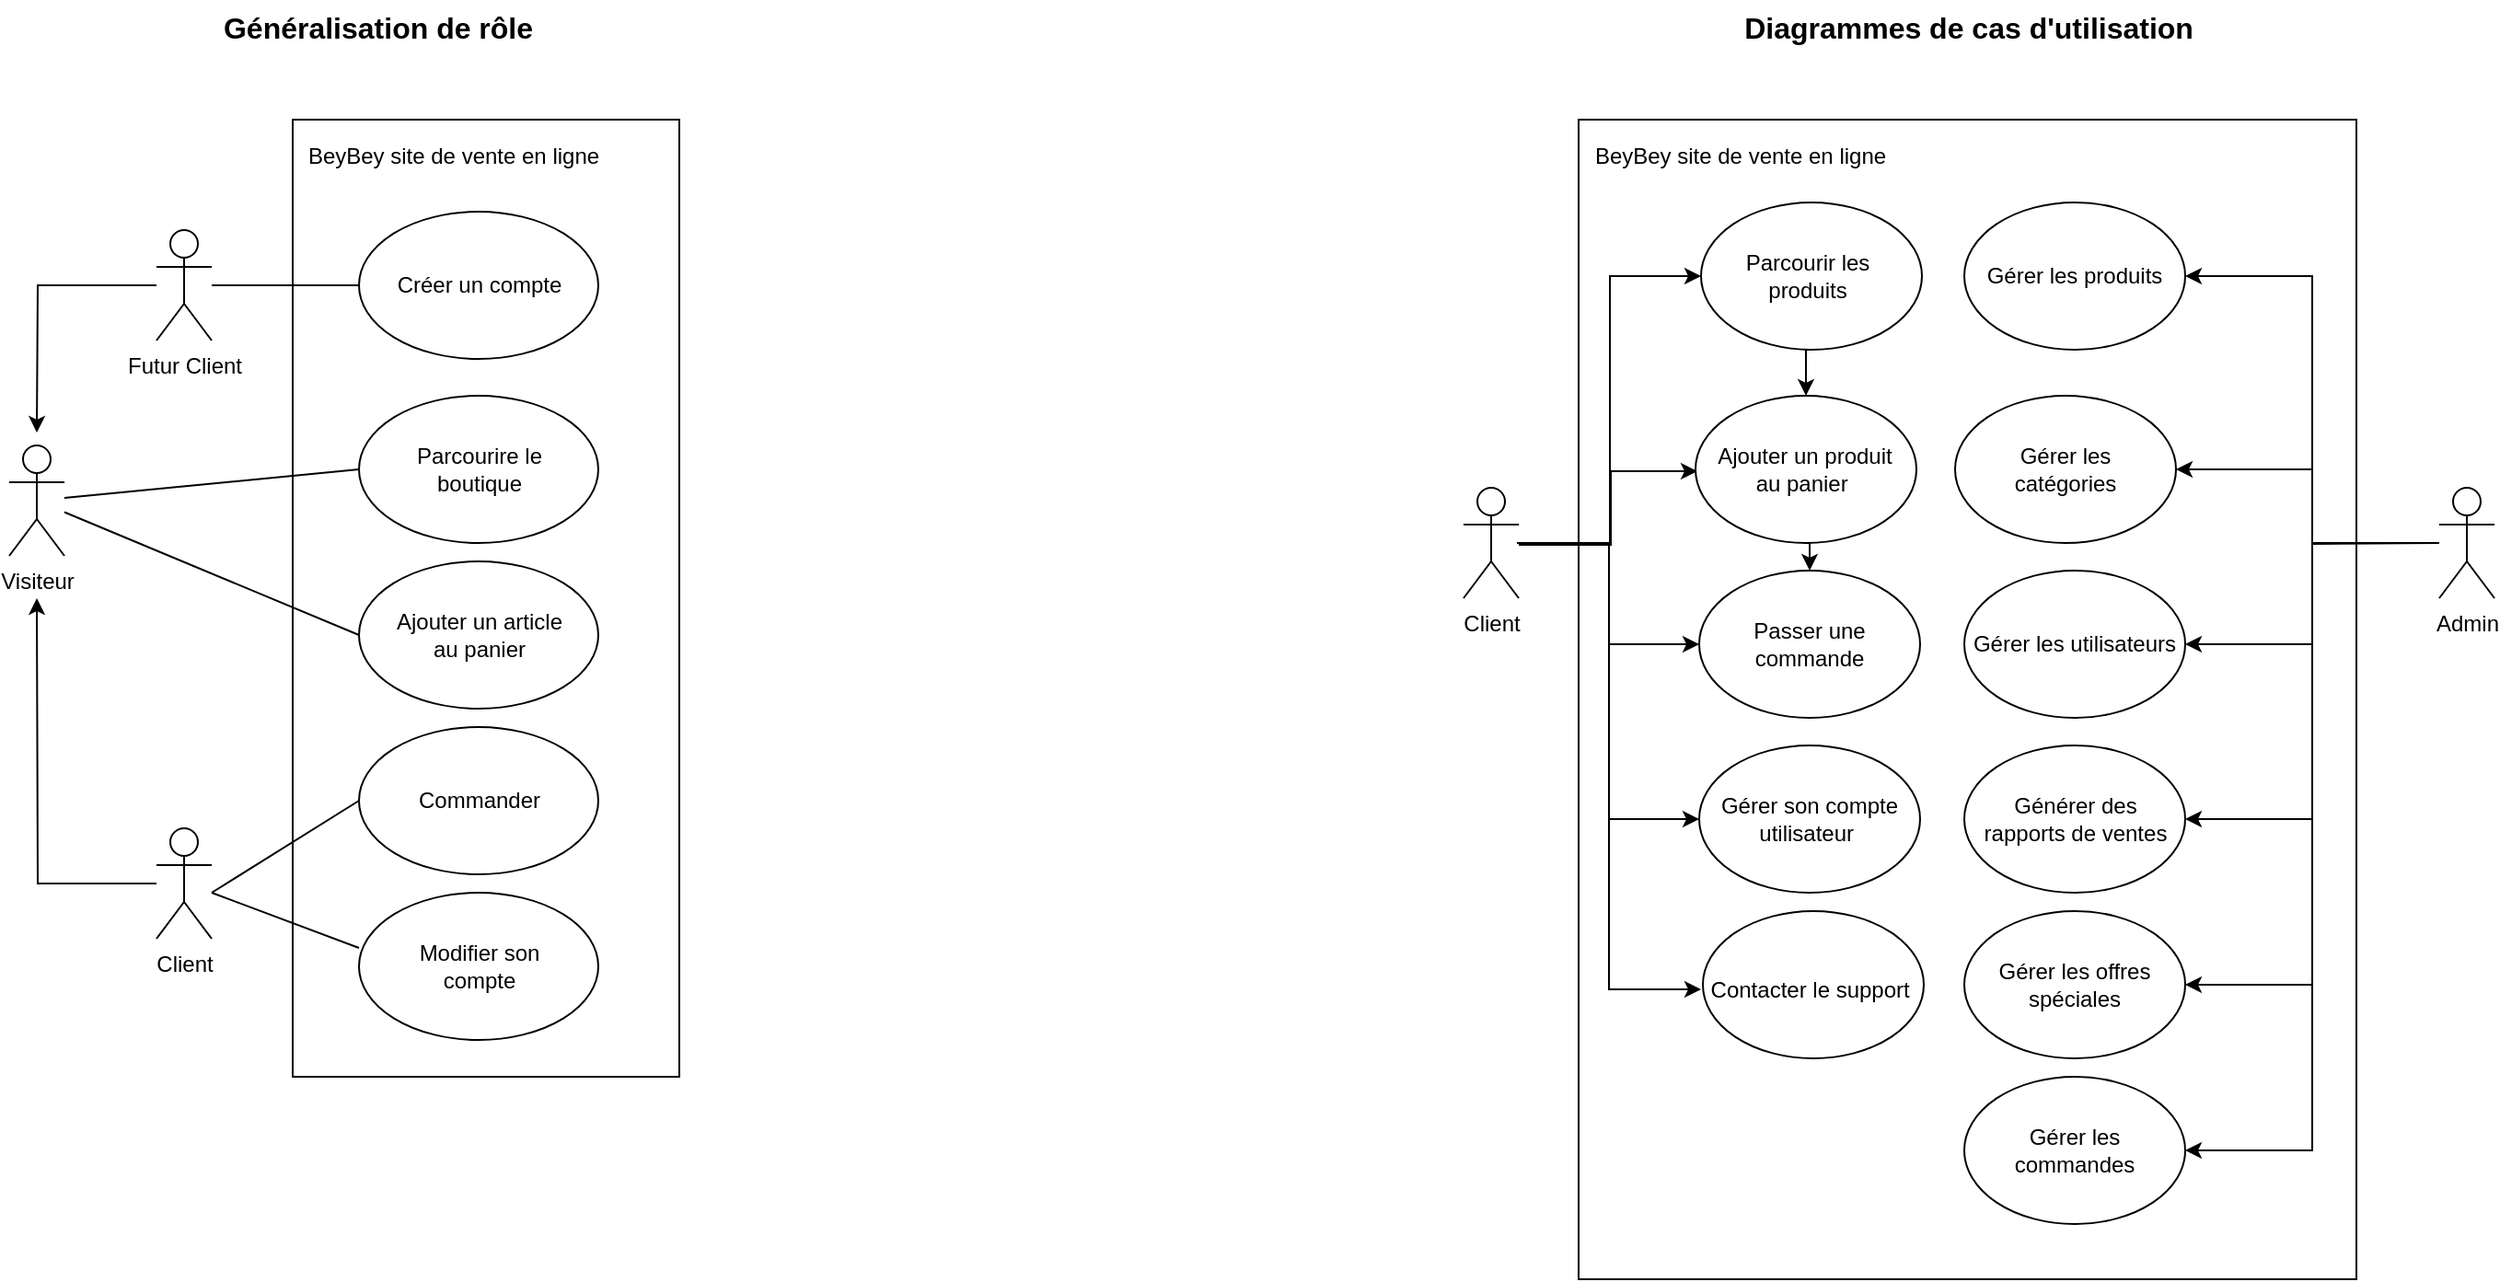 <mxfile version="26.0.11">
  <diagram name="Page-1" id="xBXDCcP3glut8FA6asXu">
    <mxGraphModel dx="1687" dy="868" grid="1" gridSize="10" guides="1" tooltips="1" connect="1" arrows="1" fold="1" page="1" pageScale="1" pageWidth="827" pageHeight="1169" math="0" shadow="0">
      <root>
        <mxCell id="0" />
        <mxCell id="1" parent="0" />
        <mxCell id="5I71og-eEB45eZ9uHMb0-36" value="" style="edgeStyle=orthogonalEdgeStyle;rounded=0;orthogonalLoop=1;jettySize=auto;html=1;" edge="1" parent="1" source="5I71og-eEB45eZ9uHMb0-1">
          <mxGeometry relative="1" as="geometry">
            <mxPoint x="165" y="385" as="targetPoint" />
          </mxGeometry>
        </mxCell>
        <mxCell id="5I71og-eEB45eZ9uHMb0-1" value="Futur&amp;nbsp;&lt;span style=&quot;background-color: transparent; color: light-dark(rgb(0, 0, 0), rgb(255, 255, 255));&quot;&gt;Client&lt;/span&gt;" style="shape=umlActor;verticalLabelPosition=bottom;verticalAlign=top;html=1;outlineConnect=0;" vertex="1" parent="1">
          <mxGeometry x="230" y="275" width="30" height="60" as="geometry" />
        </mxCell>
        <mxCell id="5I71og-eEB45eZ9uHMb0-140" style="edgeStyle=orthogonalEdgeStyle;rounded=0;orthogonalLoop=1;jettySize=auto;html=1;entryX=1;entryY=0.5;entryDx=0;entryDy=0;" edge="1" parent="1" source="5I71og-eEB45eZ9uHMb0-2" target="5I71og-eEB45eZ9uHMb0-102">
          <mxGeometry relative="1" as="geometry" />
        </mxCell>
        <mxCell id="5I71og-eEB45eZ9uHMb0-141" style="edgeStyle=orthogonalEdgeStyle;rounded=0;orthogonalLoop=1;jettySize=auto;html=1;" edge="1" parent="1" target="5I71og-eEB45eZ9uHMb0-104">
          <mxGeometry relative="1" as="geometry">
            <mxPoint x="1470" y="445" as="sourcePoint" />
            <mxPoint x="1330" y="405" as="targetPoint" />
            <Array as="points">
              <mxPoint x="1401" y="445" />
              <mxPoint x="1401" y="405" />
            </Array>
          </mxGeometry>
        </mxCell>
        <mxCell id="5I71og-eEB45eZ9uHMb0-142" style="edgeStyle=orthogonalEdgeStyle;rounded=0;orthogonalLoop=1;jettySize=auto;html=1;" edge="1" parent="1" source="5I71og-eEB45eZ9uHMb0-2" target="5I71og-eEB45eZ9uHMb0-106">
          <mxGeometry relative="1" as="geometry" />
        </mxCell>
        <mxCell id="5I71og-eEB45eZ9uHMb0-143" style="edgeStyle=orthogonalEdgeStyle;rounded=0;orthogonalLoop=1;jettySize=auto;html=1;entryX=1;entryY=0.5;entryDx=0;entryDy=0;" edge="1" parent="1" target="5I71og-eEB45eZ9uHMb0-108">
          <mxGeometry relative="1" as="geometry">
            <mxPoint x="1470" y="445" as="sourcePoint" />
          </mxGeometry>
        </mxCell>
        <mxCell id="5I71og-eEB45eZ9uHMb0-157" style="edgeStyle=orthogonalEdgeStyle;rounded=0;orthogonalLoop=1;jettySize=auto;html=1;entryX=1;entryY=0.5;entryDx=0;entryDy=0;" edge="1" parent="1" source="5I71og-eEB45eZ9uHMb0-2" target="5I71og-eEB45eZ9uHMb0-153">
          <mxGeometry relative="1" as="geometry" />
        </mxCell>
        <mxCell id="5I71og-eEB45eZ9uHMb0-159" style="edgeStyle=orthogonalEdgeStyle;rounded=0;orthogonalLoop=1;jettySize=auto;html=1;entryX=1;entryY=0.5;entryDx=0;entryDy=0;" edge="1" parent="1" source="5I71og-eEB45eZ9uHMb0-2" target="5I71og-eEB45eZ9uHMb0-155">
          <mxGeometry relative="1" as="geometry" />
        </mxCell>
        <mxCell id="5I71og-eEB45eZ9uHMb0-2" value="Admin" style="shape=umlActor;verticalLabelPosition=bottom;verticalAlign=top;html=1;outlineConnect=0;" vertex="1" parent="1">
          <mxGeometry x="1470" y="415" width="30" height="60" as="geometry" />
        </mxCell>
        <mxCell id="5I71og-eEB45eZ9uHMb0-19" value="" style="ellipse;whiteSpace=wrap;html=1;" vertex="1" parent="1">
          <mxGeometry x="1070" y="645" width="120" height="80" as="geometry" />
        </mxCell>
        <mxCell id="5I71og-eEB45eZ9uHMb0-20" value="Contacter le support&amp;nbsp;" style="text;html=1;align=center;verticalAlign=middle;whiteSpace=wrap;rounded=0;" vertex="1" parent="1">
          <mxGeometry x="1070" y="670" width="120" height="35" as="geometry" />
        </mxCell>
        <mxCell id="5I71og-eEB45eZ9uHMb0-22" value="BeyBey site de vente en ligne" style="text;html=1;align=center;verticalAlign=middle;whiteSpace=wrap;rounded=0;" vertex="1" parent="1">
          <mxGeometry x="300" y="220" width="183" height="30" as="geometry" />
        </mxCell>
        <mxCell id="5I71og-eEB45eZ9uHMb0-25" value="&lt;div&gt;&lt;br&gt;&lt;/div&gt;" style="ellipse;whiteSpace=wrap;html=1;verticalAlign=top;" vertex="1" parent="1">
          <mxGeometry x="340" y="265" width="130" height="80" as="geometry" />
        </mxCell>
        <mxCell id="5I71og-eEB45eZ9uHMb0-49" value="" style="edgeStyle=orthogonalEdgeStyle;rounded=0;orthogonalLoop=1;jettySize=auto;html=1;" edge="1" parent="1" source="5I71og-eEB45eZ9uHMb0-31">
          <mxGeometry relative="1" as="geometry">
            <mxPoint x="165" y="475" as="targetPoint" />
          </mxGeometry>
        </mxCell>
        <mxCell id="5I71og-eEB45eZ9uHMb0-31" value="Client" style="shape=umlActor;verticalLabelPosition=bottom;verticalAlign=top;html=1;outlineConnect=0;" vertex="1" parent="1">
          <mxGeometry x="230" y="600" width="30" height="60" as="geometry" />
        </mxCell>
        <mxCell id="5I71og-eEB45eZ9uHMb0-32" value="Visiteur" style="shape=umlActor;verticalLabelPosition=bottom;verticalAlign=top;html=1;outlineConnect=0;" vertex="1" parent="1">
          <mxGeometry x="150" y="392" width="30" height="60" as="geometry" />
        </mxCell>
        <mxCell id="5I71og-eEB45eZ9uHMb0-35" value="Créer un compte" style="text;html=1;align=center;verticalAlign=middle;whiteSpace=wrap;rounded=0;" vertex="1" parent="1">
          <mxGeometry x="352.5" y="290" width="105" height="30" as="geometry" />
        </mxCell>
        <mxCell id="5I71og-eEB45eZ9uHMb0-40" value="&lt;div&gt;&lt;br&gt;&lt;/div&gt;" style="ellipse;whiteSpace=wrap;html=1;verticalAlign=top;" vertex="1" parent="1">
          <mxGeometry x="340" y="365" width="130" height="80" as="geometry" />
        </mxCell>
        <mxCell id="5I71og-eEB45eZ9uHMb0-41" value="Parcourire le boutique" style="text;html=1;align=center;verticalAlign=middle;whiteSpace=wrap;rounded=0;" vertex="1" parent="1">
          <mxGeometry x="352.5" y="390" width="105" height="30" as="geometry" />
        </mxCell>
        <mxCell id="5I71og-eEB45eZ9uHMb0-42" value="&lt;div&gt;&lt;br&gt;&lt;/div&gt;" style="ellipse;whiteSpace=wrap;html=1;verticalAlign=top;" vertex="1" parent="1">
          <mxGeometry x="340" y="455" width="130" height="80" as="geometry" />
        </mxCell>
        <mxCell id="5I71og-eEB45eZ9uHMb0-43" value="Ajouter un article au panier" style="text;html=1;align=center;verticalAlign=middle;whiteSpace=wrap;rounded=0;" vertex="1" parent="1">
          <mxGeometry x="352.5" y="480" width="105" height="30" as="geometry" />
        </mxCell>
        <mxCell id="5I71og-eEB45eZ9uHMb0-44" value="&lt;div&gt;&lt;br&gt;&lt;/div&gt;" style="ellipse;whiteSpace=wrap;html=1;verticalAlign=top;" vertex="1" parent="1">
          <mxGeometry x="340" y="545" width="130" height="80" as="geometry" />
        </mxCell>
        <mxCell id="5I71og-eEB45eZ9uHMb0-45" value="Commander" style="text;html=1;align=center;verticalAlign=middle;whiteSpace=wrap;rounded=0;" vertex="1" parent="1">
          <mxGeometry x="352.5" y="570" width="105" height="30" as="geometry" />
        </mxCell>
        <mxCell id="5I71og-eEB45eZ9uHMb0-46" value="&lt;div&gt;&lt;br&gt;&lt;/div&gt;" style="ellipse;whiteSpace=wrap;html=1;verticalAlign=top;" vertex="1" parent="1">
          <mxGeometry x="340" y="635" width="130" height="80" as="geometry" />
        </mxCell>
        <mxCell id="5I71og-eEB45eZ9uHMb0-47" value="Modifier son compte" style="text;html=1;align=center;verticalAlign=middle;whiteSpace=wrap;rounded=0;" vertex="1" parent="1">
          <mxGeometry x="352.5" y="660" width="105" height="30" as="geometry" />
        </mxCell>
        <mxCell id="5I71og-eEB45eZ9uHMb0-50" value="" style="line;strokeWidth=1;fillColor=none;align=left;verticalAlign=middle;spacingTop=-1;spacingLeft=3;spacingRight=3;rotatable=0;labelPosition=right;points=[];portConstraint=eastwest;strokeColor=inherit;" vertex="1" parent="1">
          <mxGeometry x="260" y="301" width="80" height="8" as="geometry" />
        </mxCell>
        <mxCell id="5I71og-eEB45eZ9uHMb0-52" value="" style="endArrow=none;html=1;rounded=0;entryX=0;entryY=0.5;entryDx=0;entryDy=0;" edge="1" parent="1" source="5I71og-eEB45eZ9uHMb0-32" target="5I71og-eEB45eZ9uHMb0-40">
          <mxGeometry width="50" height="50" relative="1" as="geometry">
            <mxPoint x="230" y="470" as="sourcePoint" />
            <mxPoint x="280" y="420" as="targetPoint" />
          </mxGeometry>
        </mxCell>
        <mxCell id="5I71og-eEB45eZ9uHMb0-53" value="" style="endArrow=none;html=1;rounded=0;entryX=0;entryY=0.5;entryDx=0;entryDy=0;" edge="1" parent="1" source="5I71og-eEB45eZ9uHMb0-32" target="5I71og-eEB45eZ9uHMb0-42">
          <mxGeometry width="50" height="50" relative="1" as="geometry">
            <mxPoint x="180" y="425" as="sourcePoint" />
            <mxPoint x="350" y="415" as="targetPoint" />
          </mxGeometry>
        </mxCell>
        <mxCell id="5I71og-eEB45eZ9uHMb0-54" value="" style="endArrow=none;html=1;rounded=0;entryX=0;entryY=0.5;entryDx=0;entryDy=0;" edge="1" parent="1" target="5I71og-eEB45eZ9uHMb0-44">
          <mxGeometry width="50" height="50" relative="1" as="geometry">
            <mxPoint x="260" y="635" as="sourcePoint" />
            <mxPoint x="410" y="699" as="targetPoint" />
          </mxGeometry>
        </mxCell>
        <mxCell id="5I71og-eEB45eZ9uHMb0-55" value="" style="endArrow=none;html=1;rounded=0;entryX=0;entryY=0.375;entryDx=0;entryDy=0;entryPerimeter=0;" edge="1" parent="1" target="5I71og-eEB45eZ9uHMb0-46">
          <mxGeometry width="50" height="50" relative="1" as="geometry">
            <mxPoint x="260" y="635" as="sourcePoint" />
            <mxPoint x="340" y="679" as="targetPoint" />
          </mxGeometry>
        </mxCell>
        <mxCell id="5I71og-eEB45eZ9uHMb0-57" value="" style="rounded=0;whiteSpace=wrap;html=1;fillColor=none;" vertex="1" parent="1">
          <mxGeometry x="304" y="215" width="210" height="520" as="geometry" />
        </mxCell>
        <mxCell id="5I71og-eEB45eZ9uHMb0-144" style="edgeStyle=orthogonalEdgeStyle;rounded=0;orthogonalLoop=1;jettySize=auto;html=1;entryX=0;entryY=0.5;entryDx=0;entryDy=0;" edge="1" parent="1" source="5I71og-eEB45eZ9uHMb0-82" target="5I71og-eEB45eZ9uHMb0-92">
          <mxGeometry relative="1" as="geometry" />
        </mxCell>
        <mxCell id="5I71og-eEB45eZ9uHMb0-145" style="edgeStyle=orthogonalEdgeStyle;rounded=0;orthogonalLoop=1;jettySize=auto;html=1;entryX=0;entryY=0.5;entryDx=0;entryDy=0;" edge="1" parent="1">
          <mxGeometry relative="1" as="geometry">
            <mxPoint x="970.0" y="446.034" as="sourcePoint" />
            <mxPoint x="1067" y="406" as="targetPoint" />
            <Array as="points">
              <mxPoint x="1020" y="446" />
              <mxPoint x="1020" y="406" />
            </Array>
          </mxGeometry>
        </mxCell>
        <mxCell id="5I71og-eEB45eZ9uHMb0-146" style="edgeStyle=orthogonalEdgeStyle;rounded=0;orthogonalLoop=1;jettySize=auto;html=1;entryX=0;entryY=0.5;entryDx=0;entryDy=0;" edge="1" parent="1" source="5I71og-eEB45eZ9uHMb0-82" target="5I71og-eEB45eZ9uHMb0-86">
          <mxGeometry relative="1" as="geometry" />
        </mxCell>
        <mxCell id="5I71og-eEB45eZ9uHMb0-147" style="edgeStyle=orthogonalEdgeStyle;rounded=0;orthogonalLoop=1;jettySize=auto;html=1;entryX=0;entryY=0.5;entryDx=0;entryDy=0;" edge="1" parent="1" source="5I71og-eEB45eZ9uHMb0-82" target="5I71og-eEB45eZ9uHMb0-84">
          <mxGeometry relative="1" as="geometry" />
        </mxCell>
        <mxCell id="5I71og-eEB45eZ9uHMb0-148" style="edgeStyle=orthogonalEdgeStyle;rounded=0;orthogonalLoop=1;jettySize=auto;html=1;entryX=0;entryY=0.5;entryDx=0;entryDy=0;" edge="1" parent="1">
          <mxGeometry relative="1" as="geometry">
            <mxPoint x="969.0" y="445.034" as="sourcePoint" />
            <mxPoint x="1069" y="687.5" as="targetPoint" />
            <Array as="points">
              <mxPoint x="1019" y="445" />
              <mxPoint x="1019" y="688" />
            </Array>
          </mxGeometry>
        </mxCell>
        <mxCell id="5I71og-eEB45eZ9uHMb0-82" value="Client" style="shape=umlActor;verticalLabelPosition=bottom;verticalAlign=top;html=1;outlineConnect=0;" vertex="1" parent="1">
          <mxGeometry x="940" y="415" width="30" height="60" as="geometry" />
        </mxCell>
        <mxCell id="5I71og-eEB45eZ9uHMb0-84" value="Gérer son compte utilisateur&amp;nbsp;" style="ellipse;whiteSpace=wrap;html=1;" vertex="1" parent="1">
          <mxGeometry x="1068" y="555" width="120" height="80" as="geometry" />
        </mxCell>
        <mxCell id="5I71og-eEB45eZ9uHMb0-86" value="" style="ellipse;whiteSpace=wrap;html=1;" vertex="1" parent="1">
          <mxGeometry x="1068" y="460" width="120" height="80" as="geometry" />
        </mxCell>
        <mxCell id="5I71og-eEB45eZ9uHMb0-87" value="Passer une commande" style="text;html=1;align=center;verticalAlign=middle;whiteSpace=wrap;rounded=0;" vertex="1" parent="1">
          <mxGeometry x="1090" y="485" width="76" height="30" as="geometry" />
        </mxCell>
        <mxCell id="5I71og-eEB45eZ9uHMb0-151" style="edgeStyle=orthogonalEdgeStyle;rounded=0;orthogonalLoop=1;jettySize=auto;html=1;exitX=0.5;exitY=1;exitDx=0;exitDy=0;entryX=0.5;entryY=0;entryDx=0;entryDy=0;" edge="1" parent="1" source="5I71og-eEB45eZ9uHMb0-90" target="5I71og-eEB45eZ9uHMb0-86">
          <mxGeometry relative="1" as="geometry" />
        </mxCell>
        <mxCell id="5I71og-eEB45eZ9uHMb0-90" value="" style="ellipse;whiteSpace=wrap;html=1;" vertex="1" parent="1">
          <mxGeometry x="1066" y="365" width="120" height="80" as="geometry" />
        </mxCell>
        <mxCell id="5I71og-eEB45eZ9uHMb0-91" value="Ajouter un produit au panier&amp;nbsp;" style="text;html=1;align=center;verticalAlign=middle;whiteSpace=wrap;rounded=0;" vertex="1" parent="1">
          <mxGeometry x="1073.5" y="390" width="103" height="30" as="geometry" />
        </mxCell>
        <mxCell id="5I71og-eEB45eZ9uHMb0-152" style="edgeStyle=orthogonalEdgeStyle;rounded=0;orthogonalLoop=1;jettySize=auto;html=1;exitX=0.5;exitY=1;exitDx=0;exitDy=0;entryX=0.5;entryY=0;entryDx=0;entryDy=0;" edge="1" parent="1" source="5I71og-eEB45eZ9uHMb0-92" target="5I71og-eEB45eZ9uHMb0-90">
          <mxGeometry relative="1" as="geometry" />
        </mxCell>
        <mxCell id="5I71og-eEB45eZ9uHMb0-92" value="" style="ellipse;whiteSpace=wrap;html=1;" vertex="1" parent="1">
          <mxGeometry x="1069" y="260" width="120" height="80" as="geometry" />
        </mxCell>
        <mxCell id="5I71og-eEB45eZ9uHMb0-93" value="Parcourir les&lt;div&gt;produits&lt;/div&gt;" style="text;html=1;align=center;verticalAlign=middle;whiteSpace=wrap;rounded=0;" vertex="1" parent="1">
          <mxGeometry x="1092" y="285" width="70" height="30" as="geometry" />
        </mxCell>
        <mxCell id="5I71og-eEB45eZ9uHMb0-102" value="" style="ellipse;whiteSpace=wrap;html=1;" vertex="1" parent="1">
          <mxGeometry x="1212" y="260" width="120" height="80" as="geometry" />
        </mxCell>
        <mxCell id="5I71og-eEB45eZ9uHMb0-103" value="Gérer les produits" style="text;html=1;align=center;verticalAlign=middle;whiteSpace=wrap;rounded=0;" vertex="1" parent="1">
          <mxGeometry x="1217" y="285" width="110" height="30" as="geometry" />
        </mxCell>
        <mxCell id="5I71og-eEB45eZ9uHMb0-104" value="" style="ellipse;whiteSpace=wrap;html=1;" vertex="1" parent="1">
          <mxGeometry x="1207" y="365" width="120" height="80" as="geometry" />
        </mxCell>
        <mxCell id="5I71og-eEB45eZ9uHMb0-105" value="Gérer les catégories" style="text;html=1;align=center;verticalAlign=middle;whiteSpace=wrap;rounded=0;" vertex="1" parent="1">
          <mxGeometry x="1237" y="390" width="60" height="30" as="geometry" />
        </mxCell>
        <mxCell id="5I71og-eEB45eZ9uHMb0-106" value="" style="ellipse;whiteSpace=wrap;html=1;" vertex="1" parent="1">
          <mxGeometry x="1212" y="460" width="120" height="80" as="geometry" />
        </mxCell>
        <mxCell id="5I71og-eEB45eZ9uHMb0-107" value="Gérer les utilisateurs" style="text;html=1;align=center;verticalAlign=middle;whiteSpace=wrap;rounded=0;" vertex="1" parent="1">
          <mxGeometry x="1198" y="485" width="148" height="30" as="geometry" />
        </mxCell>
        <mxCell id="5I71og-eEB45eZ9uHMb0-108" value="" style="ellipse;whiteSpace=wrap;html=1;" vertex="1" parent="1">
          <mxGeometry x="1212" y="555" width="120" height="80" as="geometry" />
        </mxCell>
        <mxCell id="5I71og-eEB45eZ9uHMb0-109" value="Générer des rapports de ventes" style="text;html=1;align=center;verticalAlign=middle;whiteSpace=wrap;rounded=0;" vertex="1" parent="1">
          <mxGeometry x="1217.5" y="580" width="109" height="30" as="geometry" />
        </mxCell>
        <mxCell id="5I71og-eEB45eZ9uHMb0-153" value="" style="ellipse;whiteSpace=wrap;html=1;" vertex="1" parent="1">
          <mxGeometry x="1212" y="645" width="120" height="80" as="geometry" />
        </mxCell>
        <mxCell id="5I71og-eEB45eZ9uHMb0-154" value="Gérer les offres spéciales" style="text;html=1;align=center;verticalAlign=middle;whiteSpace=wrap;rounded=0;" vertex="1" parent="1">
          <mxGeometry x="1228" y="670" width="88" height="30" as="geometry" />
        </mxCell>
        <mxCell id="5I71og-eEB45eZ9uHMb0-155" value="" style="ellipse;whiteSpace=wrap;html=1;" vertex="1" parent="1">
          <mxGeometry x="1212" y="735" width="120" height="80" as="geometry" />
        </mxCell>
        <mxCell id="5I71og-eEB45eZ9uHMb0-156" value="Gérer les commandes" style="text;html=1;align=center;verticalAlign=middle;whiteSpace=wrap;rounded=0;" vertex="1" parent="1">
          <mxGeometry x="1242" y="760" width="60" height="30" as="geometry" />
        </mxCell>
        <mxCell id="5I71og-eEB45eZ9uHMb0-160" value="BeyBey site de vente en ligne" style="text;html=1;align=center;verticalAlign=middle;whiteSpace=wrap;rounded=0;" vertex="1" parent="1">
          <mxGeometry x="998.5" y="220" width="183" height="30" as="geometry" />
        </mxCell>
        <mxCell id="5I71og-eEB45eZ9uHMb0-161" value="" style="rounded=0;whiteSpace=wrap;html=1;fillColor=none;" vertex="1" parent="1">
          <mxGeometry x="1002.5" y="215" width="422.5" height="630" as="geometry" />
        </mxCell>
        <mxCell id="5I71og-eEB45eZ9uHMb0-162" value="&lt;font style=&quot;font-size: 16px;&quot;&gt;&lt;b&gt;Généralisation de rôle&lt;/b&gt;&lt;/font&gt;" style="text;html=1;align=center;verticalAlign=middle;resizable=0;points=[];autosize=1;strokeColor=none;fillColor=none;" vertex="1" parent="1">
          <mxGeometry x="255" y="150" width="190" height="30" as="geometry" />
        </mxCell>
        <mxCell id="5I71og-eEB45eZ9uHMb0-163" value="&lt;span style=&quot;font-size: 16px;&quot;&gt;&lt;b&gt;Diagrammes de cas d&#39;utilisation&lt;/b&gt;&lt;/span&gt;" style="text;html=1;align=center;verticalAlign=middle;resizable=0;points=[];autosize=1;strokeColor=none;fillColor=none;" vertex="1" parent="1">
          <mxGeometry x="1078.75" y="150" width="270" height="30" as="geometry" />
        </mxCell>
      </root>
    </mxGraphModel>
  </diagram>
</mxfile>
